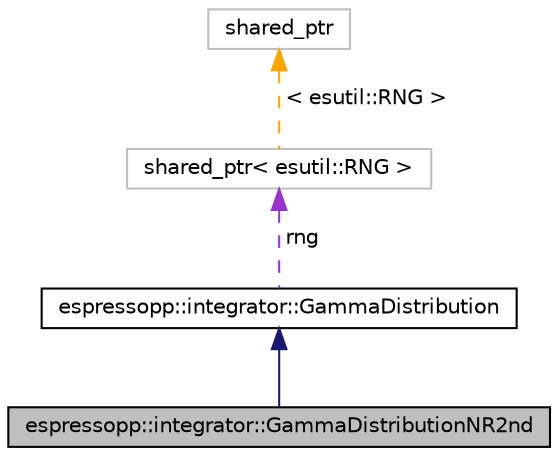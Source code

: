 digraph G
{
  edge [fontname="Helvetica",fontsize="10",labelfontname="Helvetica",labelfontsize="10"];
  node [fontname="Helvetica",fontsize="10",shape=record];
  Node1 [label="espressopp::integrator::GammaDistributionNR2nd",height=0.2,width=0.4,color="black", fillcolor="grey75", style="filled" fontcolor="black"];
  Node2 -> Node1 [dir="back",color="midnightblue",fontsize="10",style="solid",fontname="Helvetica"];
  Node2 [label="espressopp::integrator::GammaDistribution",height=0.2,width=0.4,color="black", fillcolor="white", style="filled",URL="$classespressopp_1_1integrator_1_1GammaDistribution.html"];
  Node3 -> Node2 [dir="back",color="darkorchid3",fontsize="10",style="dashed",label=" rng" ,fontname="Helvetica"];
  Node3 [label="shared_ptr\< esutil::RNG \>",height=0.2,width=0.4,color="grey75", fillcolor="white", style="filled"];
  Node4 -> Node3 [dir="back",color="orange",fontsize="10",style="dashed",label=" \< esutil::RNG \>" ,fontname="Helvetica"];
  Node4 [label="shared_ptr",height=0.2,width=0.4,color="grey75", fillcolor="white", style="filled"];
}
